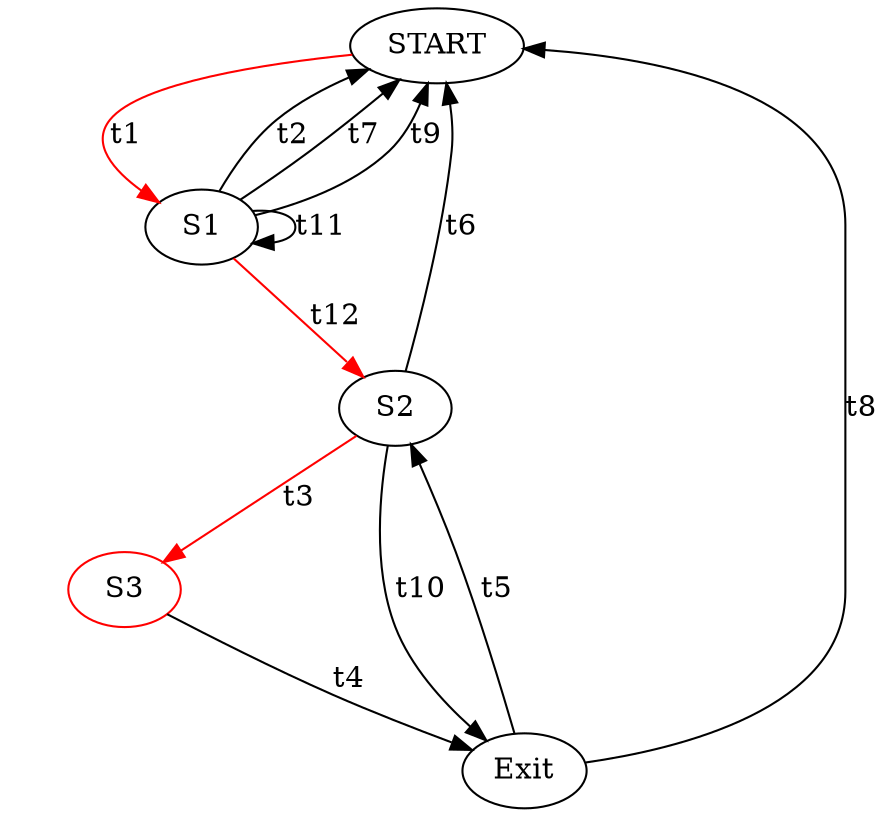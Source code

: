digraph g {
ratio = 1.25 
 START -> S1 [ label="t1",color = red];
 S1 -> START [ label="t2"];
 S2 -> S3 [ label="t3",color = red];
 S3 -> Exit [ label="t4"];
 Exit -> S2 [ label="t5"];
 S2 -> START [ label="t6"];
 S1 -> START [ label="t7"];
 Exit -> START [ label="t8"];
 S1 -> START [ label="t9"];
 S2 -> Exit [ label="t10"];
 S1 -> S1 [ label="t11"];
 S1 -> S2 [ label="t12",color = red];
S3[color=red]}
